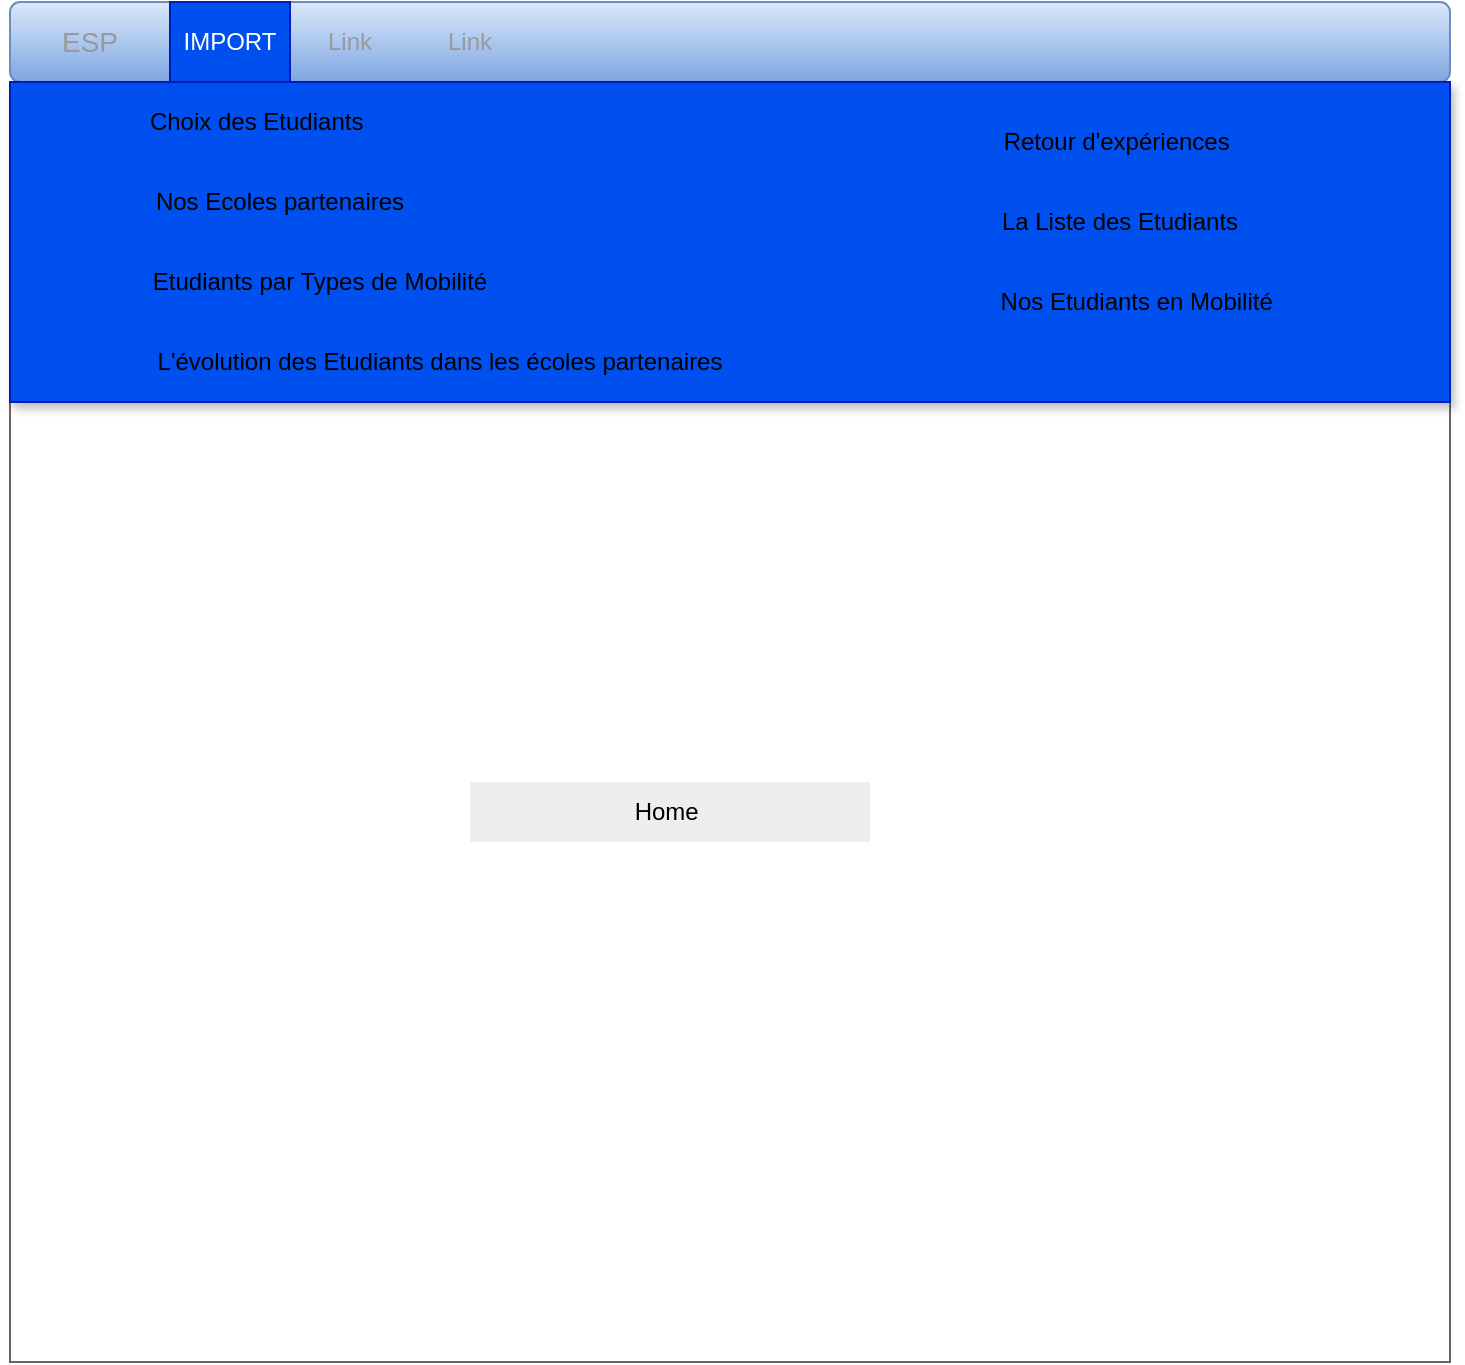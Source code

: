 <mxfile version="12.6.5" type="device"><diagram id="jJ0asioyqQt02D7mRuh3" name="Page-1"><mxGraphModel dx="801" dy="513" grid="1" gridSize="10" guides="1" tooltips="1" connect="1" arrows="1" fold="1" page="1" pageScale="1" pageWidth="827" pageHeight="1169" math="0" shadow="0"><root><mxCell id="0"/><mxCell id="1" parent="0"/><mxCell id="l-z2JlYAi6tiTU5RJsNf-1" value="" style="html=1;shadow=0;dashed=0;shape=mxgraph.bootstrap.rrect;strokeColor=#6c8ebf;rSize=5;fillColor=#dae8fc;gradientColor=#7ea6e0;" parent="1" vertex="1"><mxGeometry x="20" y="20" width="720" height="40" as="geometry"/></mxCell><mxCell id="l-z2JlYAi6tiTU5RJsNf-2" value="ESP" style="html=1;shadow=0;dashed=0;shape=mxgraph.bootstrap.rect;strokeColor=none;fillColor=none;fontColor=#999999;fontSize=14;whiteSpace=wrap;resizeHeight=1;" parent="l-z2JlYAi6tiTU5RJsNf-1" vertex="1"><mxGeometry width="80" height="40" relative="1" as="geometry"/></mxCell><mxCell id="l-z2JlYAi6tiTU5RJsNf-3" value="IMPORT" style="html=1;shadow=0;dashed=0;shape=mxgraph.bootstrap.rect;fillColor=#0050ef;strokeColor=#001DBC;fontColor=#ffffff;whiteSpace=wrap;resizeHeight=1;" parent="l-z2JlYAi6tiTU5RJsNf-1" vertex="1"><mxGeometry width="60" height="40" relative="1" as="geometry"><mxPoint x="80" as="offset"/></mxGeometry></mxCell><mxCell id="l-z2JlYAi6tiTU5RJsNf-4" value="Link" style="html=1;shadow=0;dashed=0;shape=mxgraph.bootstrap.rect;strokeColor=none;fillColor=none;fontColor=#999999;whiteSpace=wrap;resizeHeight=1;" parent="l-z2JlYAi6tiTU5RJsNf-1" vertex="1"><mxGeometry width="60" height="40" relative="1" as="geometry"><mxPoint x="140" as="offset"/></mxGeometry></mxCell><mxCell id="l-z2JlYAi6tiTU5RJsNf-5" value="Link" style="html=1;shadow=0;dashed=0;shape=mxgraph.bootstrap.rect;strokeColor=none;fillColor=none;fontColor=#999999;whiteSpace=wrap;resizeHeight=1;" parent="l-z2JlYAi6tiTU5RJsNf-1" vertex="1"><mxGeometry width="60" height="40" relative="1" as="geometry"><mxPoint x="200" as="offset"/></mxGeometry></mxCell><mxCell id="l-z2JlYAi6tiTU5RJsNf-6" value="" style="strokeWidth=1;shadow=0;dashed=0;align=center;html=1;shape=mxgraph.mockup.containers.rrect;rSize=0;strokeColor=#666666;fontColor=#666666;fontSize=17;verticalAlign=top;whiteSpace=wrap;fillColor=#ffffff;spacingTop=32;" parent="1" vertex="1"><mxGeometry x="20" y="60" width="720" height="640" as="geometry"/></mxCell><mxCell id="l-z2JlYAi6tiTU5RJsNf-10" value="" style="strokeWidth=1;shadow=1;dashed=0;align=center;html=1;shape=mxgraph.mockup.containers.rrect;rSize=0;fontSize=17;verticalAlign=top;whiteSpace=wrap;spacingTop=32;fillColor=#0050ef;strokeColor=#001DBC;fontColor=#ffffff;" parent="1" vertex="1"><mxGeometry x="20" y="60" width="720" height="160" as="geometry"/></mxCell><mxCell id="l-z2JlYAi6tiTU5RJsNf-14" value="Choix des Etudiants&amp;nbsp;" style="text;html=1;strokeColor=none;fillColor=none;align=center;verticalAlign=middle;whiteSpace=wrap;rounded=0;shadow=1;" parent="1" vertex="1"><mxGeometry x="60" y="70" width="170" height="20" as="geometry"/></mxCell><mxCell id="l-z2JlYAi6tiTU5RJsNf-15" value="Nos Ecoles partenaires" style="text;html=1;strokeColor=none;fillColor=none;align=center;verticalAlign=middle;whiteSpace=wrap;rounded=0;shadow=1;" parent="1" vertex="1"><mxGeometry x="70" y="110" width="170" height="20" as="geometry"/></mxCell><mxCell id="l-z2JlYAi6tiTU5RJsNf-16" value="Etudiants par Types de Mobilité" style="text;html=1;strokeColor=none;fillColor=none;align=center;verticalAlign=middle;whiteSpace=wrap;rounded=0;shadow=1;" parent="1" vertex="1"><mxGeometry x="75" y="150" width="200" height="20" as="geometry"/></mxCell><mxCell id="l-z2JlYAi6tiTU5RJsNf-17" value="L'évolution des Etudiants dans les écoles partenaires" style="text;html=1;strokeColor=none;fillColor=none;align=center;verticalAlign=middle;whiteSpace=wrap;rounded=0;shadow=1;" parent="1" vertex="1"><mxGeometry x="70" y="190" width="330" height="20" as="geometry"/></mxCell><mxCell id="l-z2JlYAi6tiTU5RJsNf-18" value="Retour d'expériences&amp;nbsp;" style="text;html=1;strokeColor=none;fillColor=none;align=center;verticalAlign=middle;whiteSpace=wrap;rounded=0;shadow=1;" parent="1" vertex="1"><mxGeometry x="490" y="80" width="170" height="20" as="geometry"/></mxCell><mxCell id="l-z2JlYAi6tiTU5RJsNf-19" value="La Liste des Etudiants" style="text;html=1;strokeColor=none;fillColor=none;align=center;verticalAlign=middle;whiteSpace=wrap;rounded=0;shadow=1;" parent="1" vertex="1"><mxGeometry x="490" y="120" width="170" height="20" as="geometry"/></mxCell><mxCell id="l-z2JlYAi6tiTU5RJsNf-20" value="Nos Etudiants en Mobilité&amp;nbsp;" style="text;html=1;strokeColor=none;fillColor=none;align=center;verticalAlign=middle;whiteSpace=wrap;rounded=0;shadow=1;" parent="1" vertex="1"><mxGeometry x="500" y="160" width="170" height="20" as="geometry"/></mxCell><mxCell id="l-z2JlYAi6tiTU5RJsNf-21" value="Home&amp;nbsp;" style="text;html=1;strokeColor=none;fillColor=#eeeeee;align=center;verticalAlign=middle;whiteSpace=wrap;rounded=0;shadow=0;" parent="1" vertex="1"><mxGeometry x="250" y="410" width="200" height="30" as="geometry"/></mxCell></root></mxGraphModel></diagram></mxfile>